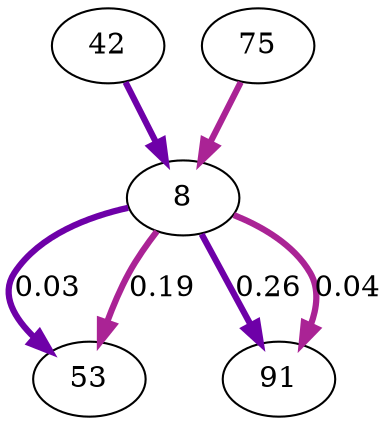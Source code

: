 digraph  {
42;
8;
53;
75;
91;
42 -> 8  [color="#6e00a8", key=0, penwidth=3];
8 -> 53  [color="#6e00a8", key=0, label="0.03", penwidth=3];
8 -> 53  [color="#aa2395", key=1, label="0.19", penwidth=3];
8 -> 91  [color="#6e00a8", key=0, label="0.26", penwidth=3];
8 -> 91  [color="#aa2395", key=1, label="0.04", penwidth=3];
75 -> 8  [color="#aa2395", key=0, penwidth=3];
}
